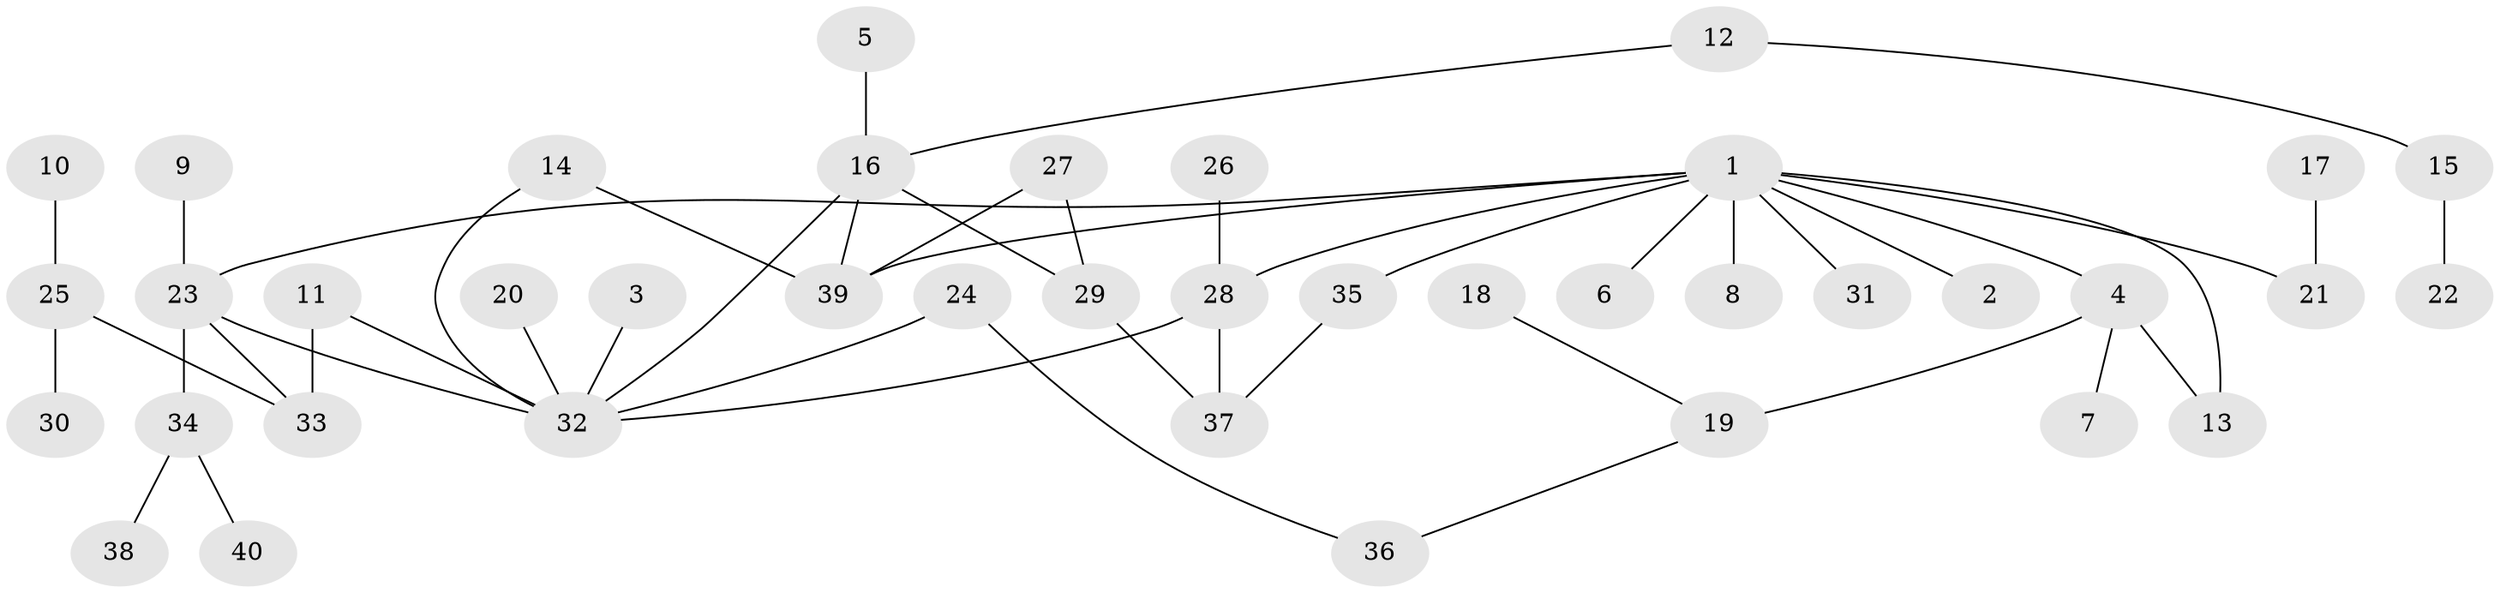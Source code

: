 // original degree distribution, {6: 0.025, 8: 0.0125, 1: 0.45, 3: 0.1625, 4: 0.075, 5: 0.0625, 2: 0.2125}
// Generated by graph-tools (version 1.1) at 2025/25/03/09/25 03:25:34]
// undirected, 40 vertices, 48 edges
graph export_dot {
graph [start="1"]
  node [color=gray90,style=filled];
  1;
  2;
  3;
  4;
  5;
  6;
  7;
  8;
  9;
  10;
  11;
  12;
  13;
  14;
  15;
  16;
  17;
  18;
  19;
  20;
  21;
  22;
  23;
  24;
  25;
  26;
  27;
  28;
  29;
  30;
  31;
  32;
  33;
  34;
  35;
  36;
  37;
  38;
  39;
  40;
  1 -- 2 [weight=1.0];
  1 -- 4 [weight=1.0];
  1 -- 6 [weight=1.0];
  1 -- 8 [weight=1.0];
  1 -- 13 [weight=1.0];
  1 -- 21 [weight=1.0];
  1 -- 23 [weight=1.0];
  1 -- 28 [weight=1.0];
  1 -- 31 [weight=1.0];
  1 -- 35 [weight=1.0];
  1 -- 39 [weight=1.0];
  3 -- 32 [weight=1.0];
  4 -- 7 [weight=1.0];
  4 -- 13 [weight=1.0];
  4 -- 19 [weight=2.0];
  5 -- 16 [weight=1.0];
  9 -- 23 [weight=1.0];
  10 -- 25 [weight=1.0];
  11 -- 32 [weight=1.0];
  11 -- 33 [weight=1.0];
  12 -- 15 [weight=1.0];
  12 -- 16 [weight=1.0];
  14 -- 32 [weight=1.0];
  14 -- 39 [weight=1.0];
  15 -- 22 [weight=1.0];
  16 -- 29 [weight=1.0];
  16 -- 32 [weight=1.0];
  16 -- 39 [weight=1.0];
  17 -- 21 [weight=1.0];
  18 -- 19 [weight=1.0];
  19 -- 36 [weight=1.0];
  20 -- 32 [weight=1.0];
  23 -- 32 [weight=1.0];
  23 -- 33 [weight=1.0];
  23 -- 34 [weight=1.0];
  24 -- 32 [weight=1.0];
  24 -- 36 [weight=1.0];
  25 -- 30 [weight=1.0];
  25 -- 33 [weight=1.0];
  26 -- 28 [weight=1.0];
  27 -- 29 [weight=1.0];
  27 -- 39 [weight=1.0];
  28 -- 32 [weight=1.0];
  28 -- 37 [weight=1.0];
  29 -- 37 [weight=1.0];
  34 -- 38 [weight=1.0];
  34 -- 40 [weight=1.0];
  35 -- 37 [weight=1.0];
}
